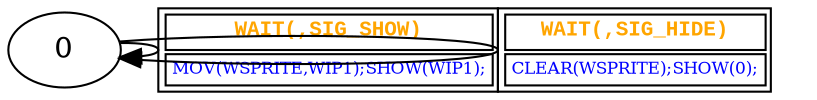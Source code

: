 digraph {
 node [shape=oval];
"0" -> "0"[fontcolor=orange, label=< <table border="1"><tr><td><font face="Courier New" point-size="10"><b>WAIT(,SIG_SHOW)<br align="left"/></b></font></td></tr>
<tr><td><font point-size="8" color ="blue">MOV(WSPRITE,WIP1);SHOW(WIP1);<br align="left"/></font></td></tr></table>>];
"0" -> "0"[fontcolor=orange, label=< <table border="1"><tr><td><font face="Courier New" point-size="10"><b>WAIT(,SIG_HIDE)<br align="left"/></b></font></td></tr>
<tr><td><font point-size="8" color ="blue">CLEAR(WSPRITE);SHOW(0);<br align="left"/></font></td></tr></table>>];
}
